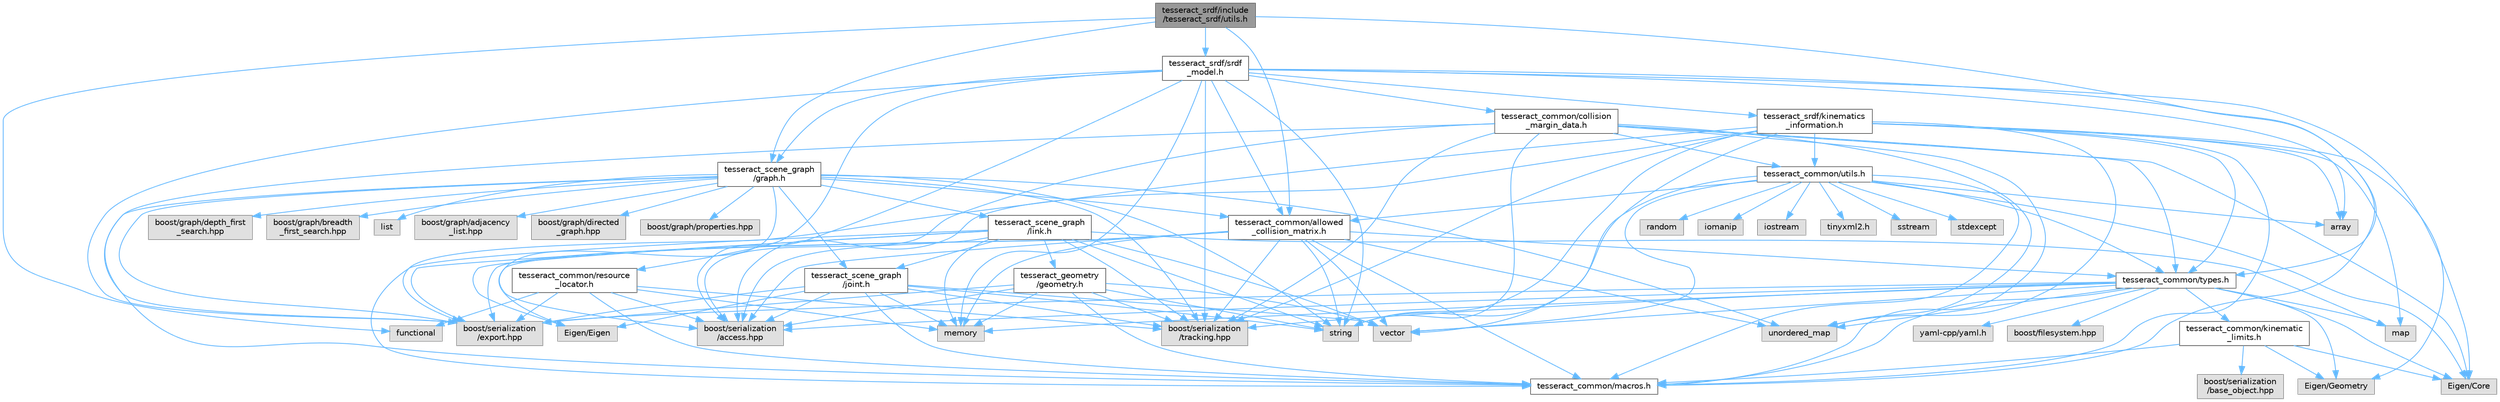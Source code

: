 digraph "tesseract_srdf/include/tesseract_srdf/utils.h"
{
 // LATEX_PDF_SIZE
  bgcolor="transparent";
  edge [fontname=Helvetica,fontsize=10,labelfontname=Helvetica,labelfontsize=10];
  node [fontname=Helvetica,fontsize=10,shape=box,height=0.2,width=0.4];
  Node1 [label="tesseract_srdf/include\l/tesseract_srdf/utils.h",height=0.2,width=0.4,color="gray40", fillcolor="grey60", style="filled", fontcolor="black",tooltip="Tesseract SRDF utility functions."];
  Node1 -> Node2 [color="steelblue1",style="solid"];
  Node2 [label="functional",height=0.2,width=0.4,color="grey60", fillcolor="#E0E0E0", style="filled",tooltip=" "];
  Node1 -> Node3 [color="steelblue1",style="solid"];
  Node3 [label="tesseract_common/allowed\l_collision_matrix.h",height=0.2,width=0.4,color="grey40", fillcolor="white", style="filled",URL="$d2/d01/allowed__collision__matrix_8h.html",tooltip=" "];
  Node3 -> Node4 [color="steelblue1",style="solid"];
  Node4 [label="tesseract_common/macros.h",height=0.2,width=0.4,color="grey40", fillcolor="white", style="filled",URL="$de/d3c/macros_8h.html",tooltip="Common Tesseract Macros."];
  Node3 -> Node5 [color="steelblue1",style="solid"];
  Node5 [label="boost/serialization\l/access.hpp",height=0.2,width=0.4,color="grey60", fillcolor="#E0E0E0", style="filled",tooltip=" "];
  Node3 -> Node6 [color="steelblue1",style="solid"];
  Node6 [label="string",height=0.2,width=0.4,color="grey60", fillcolor="#E0E0E0", style="filled",tooltip=" "];
  Node3 -> Node7 [color="steelblue1",style="solid"];
  Node7 [label="vector",height=0.2,width=0.4,color="grey60", fillcolor="#E0E0E0", style="filled",tooltip=" "];
  Node3 -> Node8 [color="steelblue1",style="solid"];
  Node8 [label="memory",height=0.2,width=0.4,color="grey60", fillcolor="#E0E0E0", style="filled",tooltip=" "];
  Node3 -> Node9 [color="steelblue1",style="solid"];
  Node9 [label="Eigen/Eigen",height=0.2,width=0.4,color="grey60", fillcolor="#E0E0E0", style="filled",tooltip=" "];
  Node3 -> Node10 [color="steelblue1",style="solid"];
  Node10 [label="unordered_map",height=0.2,width=0.4,color="grey60", fillcolor="#E0E0E0", style="filled",tooltip=" "];
  Node3 -> Node11 [color="steelblue1",style="solid"];
  Node11 [label="tesseract_common/types.h",height=0.2,width=0.4,color="grey40", fillcolor="white", style="filled",URL="$dd/ddb/tesseract__common_2include_2tesseract__common_2types_8h.html",tooltip="Common Tesseract Types."];
  Node11 -> Node4 [color="steelblue1",style="solid"];
  Node11 -> Node5 [color="steelblue1",style="solid"];
  Node11 -> Node12 [color="steelblue1",style="solid"];
  Node12 [label="Eigen/Core",height=0.2,width=0.4,color="grey60", fillcolor="#E0E0E0", style="filled",tooltip=" "];
  Node11 -> Node13 [color="steelblue1",style="solid"];
  Node13 [label="Eigen/Geometry",height=0.2,width=0.4,color="grey60", fillcolor="#E0E0E0", style="filled",tooltip=" "];
  Node11 -> Node7 [color="steelblue1",style="solid"];
  Node11 -> Node8 [color="steelblue1",style="solid"];
  Node11 -> Node14 [color="steelblue1",style="solid"];
  Node14 [label="map",height=0.2,width=0.4,color="grey60", fillcolor="#E0E0E0", style="filled",tooltip=" "];
  Node11 -> Node10 [color="steelblue1",style="solid"];
  Node11 -> Node15 [color="steelblue1",style="solid"];
  Node15 [label="boost/filesystem.hpp",height=0.2,width=0.4,color="grey60", fillcolor="#E0E0E0", style="filled",tooltip=" "];
  Node11 -> Node16 [color="steelblue1",style="solid"];
  Node16 [label="yaml-cpp/yaml.h",height=0.2,width=0.4,color="grey60", fillcolor="#E0E0E0", style="filled",tooltip=" "];
  Node11 -> Node17 [color="steelblue1",style="solid"];
  Node17 [label="tesseract_common/kinematic\l_limits.h",height=0.2,width=0.4,color="grey40", fillcolor="white", style="filled",URL="$d9/dc2/kinematic__limits_8h.html",tooltip="Common Tesseract Kinematic Limits and Related Utility Functions."];
  Node17 -> Node4 [color="steelblue1",style="solid"];
  Node17 -> Node12 [color="steelblue1",style="solid"];
  Node17 -> Node13 [color="steelblue1",style="solid"];
  Node17 -> Node18 [color="steelblue1",style="solid"];
  Node18 [label="boost/serialization\l/base_object.hpp",height=0.2,width=0.4,color="grey60", fillcolor="#E0E0E0", style="filled",tooltip=" "];
  Node11 -> Node19 [color="steelblue1",style="solid"];
  Node19 [label="boost/serialization\l/export.hpp",height=0.2,width=0.4,color="grey60", fillcolor="#E0E0E0", style="filled",tooltip=" "];
  Node11 -> Node20 [color="steelblue1",style="solid"];
  Node20 [label="boost/serialization\l/tracking.hpp",height=0.2,width=0.4,color="grey60", fillcolor="#E0E0E0", style="filled",tooltip=" "];
  Node3 -> Node19 [color="steelblue1",style="solid"];
  Node3 -> Node20 [color="steelblue1",style="solid"];
  Node1 -> Node11 [color="steelblue1",style="solid"];
  Node1 -> Node21 [color="steelblue1",style="solid"];
  Node21 [label="tesseract_scene_graph\l/graph.h",height=0.2,width=0.4,color="grey40", fillcolor="white", style="filled",URL="$d6/df3/graph_8h.html",tooltip="A basic scene graph using boost."];
  Node21 -> Node4 [color="steelblue1",style="solid"];
  Node21 -> Node22 [color="steelblue1",style="solid"];
  Node22 [label="boost/graph/adjacency\l_list.hpp",height=0.2,width=0.4,color="grey60", fillcolor="#E0E0E0", style="filled",tooltip=" "];
  Node21 -> Node23 [color="steelblue1",style="solid"];
  Node23 [label="boost/graph/directed\l_graph.hpp",height=0.2,width=0.4,color="grey60", fillcolor="#E0E0E0", style="filled",tooltip=" "];
  Node21 -> Node24 [color="steelblue1",style="solid"];
  Node24 [label="boost/graph/properties.hpp",height=0.2,width=0.4,color="grey60", fillcolor="#E0E0E0", style="filled",tooltip=" "];
  Node21 -> Node25 [color="steelblue1",style="solid"];
  Node25 [label="boost/graph/depth_first\l_search.hpp",height=0.2,width=0.4,color="grey60", fillcolor="#E0E0E0", style="filled",tooltip=" "];
  Node21 -> Node26 [color="steelblue1",style="solid"];
  Node26 [label="boost/graph/breadth\l_first_search.hpp",height=0.2,width=0.4,color="grey60", fillcolor="#E0E0E0", style="filled",tooltip=" "];
  Node21 -> Node5 [color="steelblue1",style="solid"];
  Node21 -> Node6 [color="steelblue1",style="solid"];
  Node21 -> Node27 [color="steelblue1",style="solid"];
  Node27 [label="list",height=0.2,width=0.4,color="grey60", fillcolor="#E0E0E0", style="filled",tooltip=" "];
  Node21 -> Node10 [color="steelblue1",style="solid"];
  Node21 -> Node28 [color="steelblue1",style="solid"];
  Node28 [label="tesseract_scene_graph\l/link.h",height=0.2,width=0.4,color="grey40", fillcolor="white", style="filled",URL="$d2/d5c/tesseract__scene__graph_2include_2tesseract__scene__graph_2link_8h.html",tooltip=" "];
  Node28 -> Node4 [color="steelblue1",style="solid"];
  Node28 -> Node5 [color="steelblue1",style="solid"];
  Node28 -> Node6 [color="steelblue1",style="solid"];
  Node28 -> Node7 [color="steelblue1",style="solid"];
  Node28 -> Node14 [color="steelblue1",style="solid"];
  Node28 -> Node8 [color="steelblue1",style="solid"];
  Node28 -> Node9 [color="steelblue1",style="solid"];
  Node28 -> Node29 [color="steelblue1",style="solid"];
  Node29 [label="tesseract_scene_graph\l/joint.h",height=0.2,width=0.4,color="grey40", fillcolor="white", style="filled",URL="$d4/d6d/tesseract__scene__graph_2include_2tesseract__scene__graph_2joint_8h.html",tooltip=" "];
  Node29 -> Node4 [color="steelblue1",style="solid"];
  Node29 -> Node5 [color="steelblue1",style="solid"];
  Node29 -> Node6 [color="steelblue1",style="solid"];
  Node29 -> Node7 [color="steelblue1",style="solid"];
  Node29 -> Node8 [color="steelblue1",style="solid"];
  Node29 -> Node9 [color="steelblue1",style="solid"];
  Node29 -> Node19 [color="steelblue1",style="solid"];
  Node29 -> Node20 [color="steelblue1",style="solid"];
  Node28 -> Node30 [color="steelblue1",style="solid"];
  Node30 [label="tesseract_geometry\l/geometry.h",height=0.2,width=0.4,color="grey40", fillcolor="white", style="filled",URL="$d0/da6/tesseract__geometry_2include_2tesseract__geometry_2geometry_8h.html",tooltip="Tesseract Geometries."];
  Node30 -> Node4 [color="steelblue1",style="solid"];
  Node30 -> Node5 [color="steelblue1",style="solid"];
  Node30 -> Node19 [color="steelblue1",style="solid"];
  Node30 -> Node8 [color="steelblue1",style="solid"];
  Node30 -> Node6 [color="steelblue1",style="solid"];
  Node30 -> Node7 [color="steelblue1",style="solid"];
  Node30 -> Node20 [color="steelblue1",style="solid"];
  Node28 -> Node19 [color="steelblue1",style="solid"];
  Node28 -> Node20 [color="steelblue1",style="solid"];
  Node21 -> Node29 [color="steelblue1",style="solid"];
  Node21 -> Node3 [color="steelblue1",style="solid"];
  Node21 -> Node19 [color="steelblue1",style="solid"];
  Node21 -> Node20 [color="steelblue1",style="solid"];
  Node1 -> Node31 [color="steelblue1",style="solid"];
  Node31 [label="tesseract_srdf/srdf\l_model.h",height=0.2,width=0.4,color="grey40", fillcolor="white", style="filled",URL="$d0/d42/srdf__model_8h.html",tooltip="Parse srdf xml."];
  Node31 -> Node4 [color="steelblue1",style="solid"];
  Node31 -> Node5 [color="steelblue1",style="solid"];
  Node31 -> Node6 [color="steelblue1",style="solid"];
  Node31 -> Node8 [color="steelblue1",style="solid"];
  Node31 -> Node32 [color="steelblue1",style="solid"];
  Node32 [label="array",height=0.2,width=0.4,color="grey60", fillcolor="#E0E0E0", style="filled",tooltip=" "];
  Node31 -> Node12 [color="steelblue1",style="solid"];
  Node31 -> Node33 [color="steelblue1",style="solid"];
  Node33 [label="tesseract_srdf/kinematics\l_information.h",height=0.2,width=0.4,color="grey40", fillcolor="white", style="filled",URL="$d3/d7a/kinematics__information_8h.html",tooltip="This hold the kinematics information."];
  Node33 -> Node4 [color="steelblue1",style="solid"];
  Node33 -> Node5 [color="steelblue1",style="solid"];
  Node33 -> Node10 [color="steelblue1",style="solid"];
  Node33 -> Node6 [color="steelblue1",style="solid"];
  Node33 -> Node7 [color="steelblue1",style="solid"];
  Node33 -> Node32 [color="steelblue1",style="solid"];
  Node33 -> Node14 [color="steelblue1",style="solid"];
  Node33 -> Node13 [color="steelblue1",style="solid"];
  Node33 -> Node11 [color="steelblue1",style="solid"];
  Node33 -> Node34 [color="steelblue1",style="solid"];
  Node34 [label="tesseract_common/utils.h",height=0.2,width=0.4,color="grey40", fillcolor="white", style="filled",URL="$dc/d79/tesseract__common_2include_2tesseract__common_2utils_8h.html",tooltip="Common Tesseract Utility Functions."];
  Node34 -> Node4 [color="steelblue1",style="solid"];
  Node34 -> Node32 [color="steelblue1",style="solid"];
  Node34 -> Node7 [color="steelblue1",style="solid"];
  Node34 -> Node6 [color="steelblue1",style="solid"];
  Node34 -> Node35 [color="steelblue1",style="solid"];
  Node35 [label="sstream",height=0.2,width=0.4,color="grey60", fillcolor="#E0E0E0", style="filled",tooltip=" "];
  Node34 -> Node36 [color="steelblue1",style="solid"];
  Node36 [label="stdexcept",height=0.2,width=0.4,color="grey60", fillcolor="#E0E0E0", style="filled",tooltip=" "];
  Node34 -> Node37 [color="steelblue1",style="solid"];
  Node37 [label="random",height=0.2,width=0.4,color="grey60", fillcolor="#E0E0E0", style="filled",tooltip=" "];
  Node34 -> Node38 [color="steelblue1",style="solid"];
  Node38 [label="iomanip",height=0.2,width=0.4,color="grey60", fillcolor="#E0E0E0", style="filled",tooltip=" "];
  Node34 -> Node12 [color="steelblue1",style="solid"];
  Node34 -> Node39 [color="steelblue1",style="solid"];
  Node39 [label="iostream",height=0.2,width=0.4,color="grey60", fillcolor="#E0E0E0", style="filled",tooltip=" "];
  Node34 -> Node40 [color="steelblue1",style="solid"];
  Node40 [label="tinyxml2.h",height=0.2,width=0.4,color="grey60", fillcolor="#E0E0E0", style="filled",tooltip=" "];
  Node34 -> Node3 [color="steelblue1",style="solid"];
  Node34 -> Node11 [color="steelblue1",style="solid"];
  Node33 -> Node19 [color="steelblue1",style="solid"];
  Node33 -> Node20 [color="steelblue1",style="solid"];
  Node31 -> Node21 [color="steelblue1",style="solid"];
  Node31 -> Node3 [color="steelblue1",style="solid"];
  Node31 -> Node41 [color="steelblue1",style="solid"];
  Node41 [label="tesseract_common/resource\l_locator.h",height=0.2,width=0.4,color="grey40", fillcolor="white", style="filled",URL="$d3/d95/resource__locator_8h.html",tooltip="Locate and retrieve resource data."];
  Node41 -> Node4 [color="steelblue1",style="solid"];
  Node41 -> Node5 [color="steelblue1",style="solid"];
  Node41 -> Node2 [color="steelblue1",style="solid"];
  Node41 -> Node8 [color="steelblue1",style="solid"];
  Node41 -> Node19 [color="steelblue1",style="solid"];
  Node41 -> Node20 [color="steelblue1",style="solid"];
  Node31 -> Node42 [color="steelblue1",style="solid"];
  Node42 [label="tesseract_common/collision\l_margin_data.h",height=0.2,width=0.4,color="grey40", fillcolor="white", style="filled",URL="$d4/da8/collision__margin__data_8h.html",tooltip="This is used to store collision margin information."];
  Node42 -> Node4 [color="steelblue1",style="solid"];
  Node42 -> Node5 [color="steelblue1",style="solid"];
  Node42 -> Node12 [color="steelblue1",style="solid"];
  Node42 -> Node6 [color="steelblue1",style="solid"];
  Node42 -> Node10 [color="steelblue1",style="solid"];
  Node42 -> Node11 [color="steelblue1",style="solid"];
  Node42 -> Node34 [color="steelblue1",style="solid"];
  Node42 -> Node19 [color="steelblue1",style="solid"];
  Node42 -> Node20 [color="steelblue1",style="solid"];
  Node31 -> Node19 [color="steelblue1",style="solid"];
  Node31 -> Node20 [color="steelblue1",style="solid"];
}
